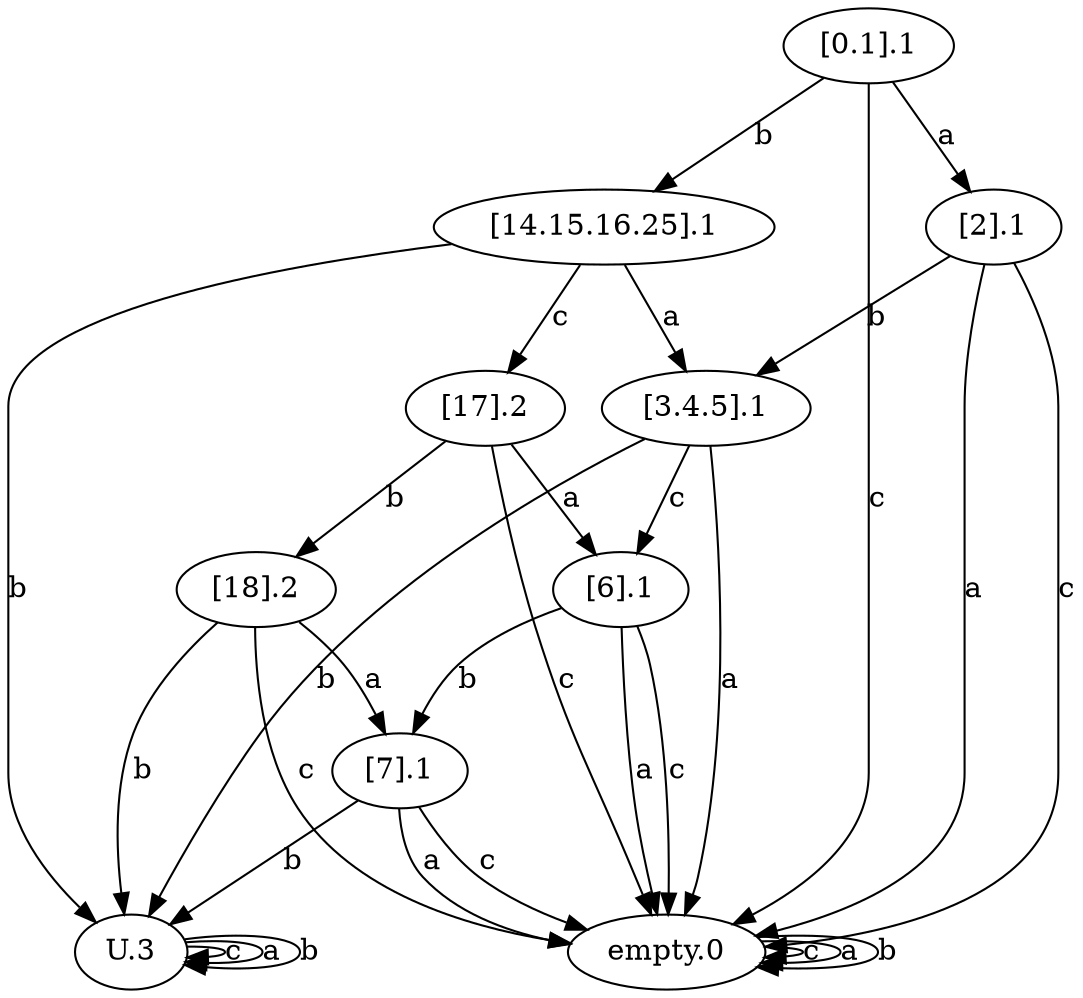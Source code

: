 digraph {
	"[0.1].1" -> "empty.0" [label="c"];
	"[0.1].1" -> "[2].1" [label="a"];
	"[0.1].1" -> "[14.15.16.25].1" [label="b"];
	"[2].1" -> "empty.0" [label="c"];
	"[2].1" -> "empty.0" [label="a"];
	"[2].1" -> "[3.4.5].1" [label="b"];
	"[14.15.16.25].1" -> "[17].2" [label="c"];
	"[14.15.16.25].1" -> "[3.4.5].1" [label="a"];
	"[14.15.16.25].1" -> "U.3" [label="b"];
	"[3.4.5].1" -> "[6].1" [label="c"];
	"[3.4.5].1" -> "empty.0" [label="a"];
	"[3.4.5].1" -> "U.3" [label="b"];
	"[17].2" -> "empty.0" [label="c"];
	"[17].2" -> "[6].1" [label="a"];
	"[17].2" -> "[18].2" [label="b"];
	"[6].1" -> "empty.0" [label="c"];
	"[6].1" -> "empty.0" [label="a"];
	"[6].1" -> "[7].1" [label="b"];
	"[18].2" -> "empty.0" [label="c"];
	"[18].2" -> "[7].1" [label="a"];
	"[18].2" -> "U.3" [label="b"];
	"[7].1" -> "empty.0" [label="c"];
	"[7].1" -> "empty.0" [label="a"];
	"[7].1" -> "U.3" [label="b"];
	"U.3" -> "U.3" [label="c"];
	"U.3" -> "U.3" [label="a"];
	"U.3" -> "U.3" [label="b"];
	"empty.0" -> "empty.0" [label="c"];
	"empty.0" -> "empty.0" [label="a"];
	"empty.0" -> "empty.0" [label="b"];
}
